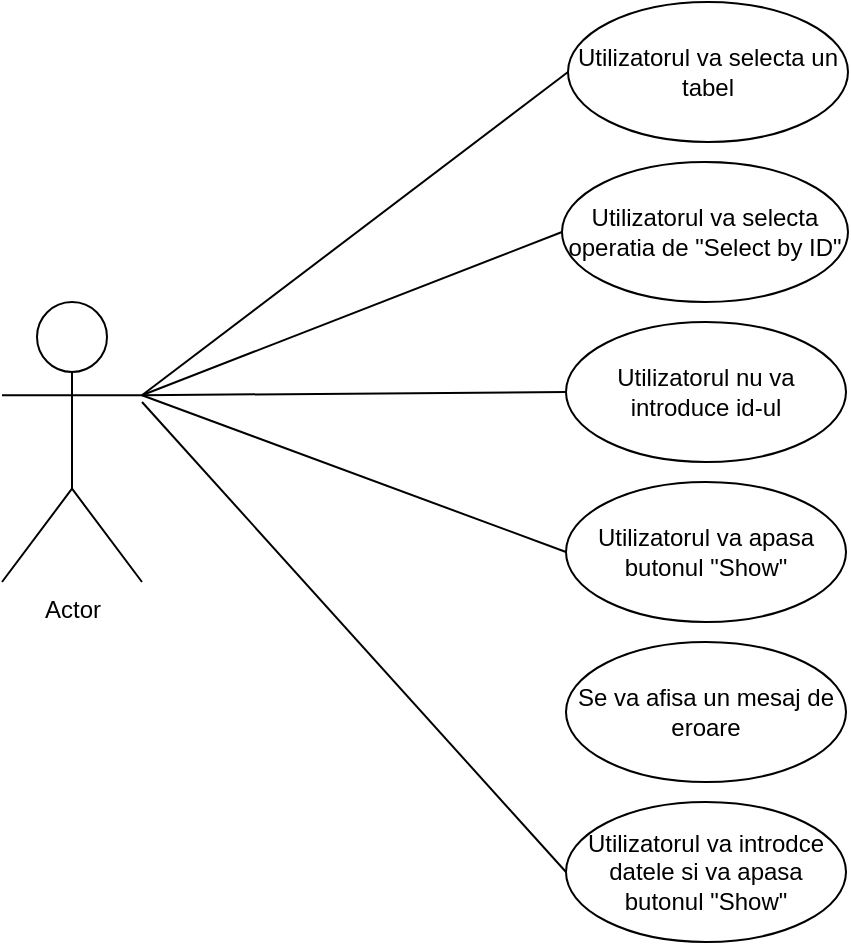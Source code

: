 <mxfile version="10.6.3" type="device"><diagram id="4HzEvBeLPyNU074b2Man" name="Page-1"><mxGraphModel dx="1010" dy="542" grid="1" gridSize="10" guides="1" tooltips="1" connect="1" arrows="1" fold="1" page="1" pageScale="1" pageWidth="827" pageHeight="1169" math="0" shadow="0"><root><mxCell id="0"/><mxCell id="1" parent="0"/><mxCell id="NNTpCXjRssHkV6tstBEH-1" value="Actor" style="shape=umlActor;verticalLabelPosition=bottom;labelBackgroundColor=#ffffff;verticalAlign=top;html=1;" vertex="1" parent="1"><mxGeometry x="130" y="190" width="70" height="140" as="geometry"/></mxCell><mxCell id="NNTpCXjRssHkV6tstBEH-2" value="Utilizatorul va selecta un tabel" style="ellipse;whiteSpace=wrap;html=1;" vertex="1" parent="1"><mxGeometry x="413" y="40" width="140" height="70" as="geometry"/></mxCell><mxCell id="NNTpCXjRssHkV6tstBEH-3" value="Utilizatorul va selecta operatia de &quot;Select by ID&quot;" style="ellipse;whiteSpace=wrap;html=1;" vertex="1" parent="1"><mxGeometry x="410" y="120" width="143" height="70" as="geometry"/></mxCell><mxCell id="NNTpCXjRssHkV6tstBEH-4" value="Utilizatorul nu va introduce id-ul" style="ellipse;whiteSpace=wrap;html=1;" vertex="1" parent="1"><mxGeometry x="412" y="200" width="140" height="70" as="geometry"/></mxCell><mxCell id="NNTpCXjRssHkV6tstBEH-5" value="Utilizatorul va apasa butonul &quot;Show&quot;" style="ellipse;whiteSpace=wrap;html=1;" vertex="1" parent="1"><mxGeometry x="412" y="280" width="140" height="70" as="geometry"/></mxCell><mxCell id="NNTpCXjRssHkV6tstBEH-6" value="Se va afisa un mesaj de eroare" style="ellipse;whiteSpace=wrap;html=1;" vertex="1" parent="1"><mxGeometry x="412" y="360" width="140" height="70" as="geometry"/></mxCell><mxCell id="NNTpCXjRssHkV6tstBEH-7" value="Utilizatorul va introdce datele si va apasa butonul &quot;Show&quot;" style="ellipse;whiteSpace=wrap;html=1;" vertex="1" parent="1"><mxGeometry x="412" y="440" width="140" height="70" as="geometry"/></mxCell><mxCell id="NNTpCXjRssHkV6tstBEH-12" value="" style="endArrow=none;html=1;exitX=1;exitY=0.333;exitDx=0;exitDy=0;exitPerimeter=0;entryX=0;entryY=0.5;entryDx=0;entryDy=0;" edge="1" parent="1" source="NNTpCXjRssHkV6tstBEH-1" target="NNTpCXjRssHkV6tstBEH-2"><mxGeometry width="50" height="50" relative="1" as="geometry"><mxPoint x="250" y="270" as="sourcePoint"/><mxPoint x="300" y="220" as="targetPoint"/></mxGeometry></mxCell><mxCell id="NNTpCXjRssHkV6tstBEH-13" value="" style="endArrow=none;html=1;exitX=1;exitY=0.333;exitDx=0;exitDy=0;exitPerimeter=0;entryX=0;entryY=0.5;entryDx=0;entryDy=0;" edge="1" parent="1" source="NNTpCXjRssHkV6tstBEH-1" target="NNTpCXjRssHkV6tstBEH-3"><mxGeometry width="50" height="50" relative="1" as="geometry"><mxPoint x="270" y="330" as="sourcePoint"/><mxPoint x="320" y="280" as="targetPoint"/></mxGeometry></mxCell><mxCell id="NNTpCXjRssHkV6tstBEH-14" value="" style="endArrow=none;html=1;exitX=1;exitY=0.333;exitDx=0;exitDy=0;exitPerimeter=0;entryX=0;entryY=0.5;entryDx=0;entryDy=0;" edge="1" parent="1" source="NNTpCXjRssHkV6tstBEH-1" target="NNTpCXjRssHkV6tstBEH-4"><mxGeometry width="50" height="50" relative="1" as="geometry"><mxPoint x="280" y="370" as="sourcePoint"/><mxPoint x="330" y="320" as="targetPoint"/></mxGeometry></mxCell><mxCell id="NNTpCXjRssHkV6tstBEH-15" value="" style="endArrow=none;html=1;exitX=1;exitY=0.333;exitDx=0;exitDy=0;exitPerimeter=0;entryX=0;entryY=0.5;entryDx=0;entryDy=0;" edge="1" parent="1" source="NNTpCXjRssHkV6tstBEH-1" target="NNTpCXjRssHkV6tstBEH-5"><mxGeometry width="50" height="50" relative="1" as="geometry"><mxPoint x="260" y="305" as="sourcePoint"/><mxPoint x="310" y="255" as="targetPoint"/></mxGeometry></mxCell><mxCell id="NNTpCXjRssHkV6tstBEH-16" value="" style="endArrow=none;html=1;entryX=0;entryY=0.5;entryDx=0;entryDy=0;" edge="1" parent="1" target="NNTpCXjRssHkV6tstBEH-7"><mxGeometry width="50" height="50" relative="1" as="geometry"><mxPoint x="200" y="240" as="sourcePoint"/><mxPoint x="340" y="335" as="targetPoint"/></mxGeometry></mxCell></root></mxGraphModel></diagram></mxfile>
